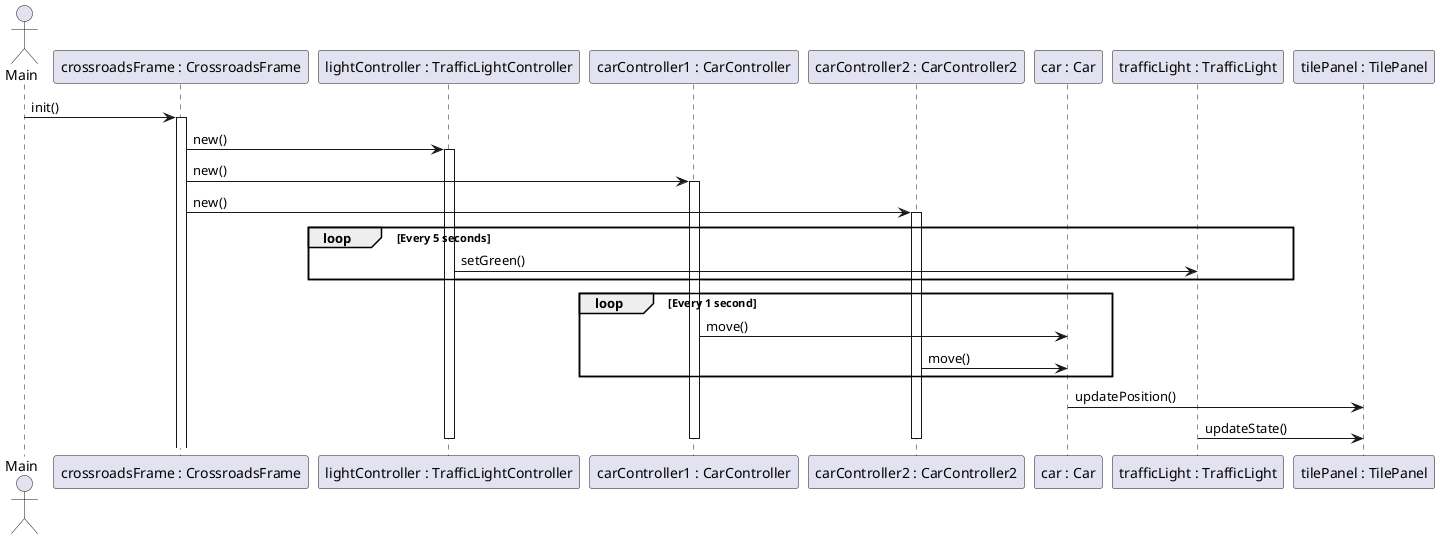 @startuml

actor Main
participant "crossroadsFrame : CrossroadsFrame" as CrossroadsFrame
participant "lightController : TrafficLightController" as TrafficLightController
participant "carController1 : CarController" as CarController1
participant "carController2 : CarController2" as CarController2
participant "car : Car" as Car
participant "trafficLight : TrafficLight" as TrafficLight
participant "tilePanel : TilePanel" as TilePanel

Main -> CrossroadsFrame: init()
activate CrossroadsFrame

CrossroadsFrame -> TrafficLightController: new()
activate TrafficLightController

CrossroadsFrame -> CarController1: new()
activate CarController1

CrossroadsFrame -> CarController2: new()
activate CarController2

loop Every 5 seconds
    TrafficLightController -> TrafficLight: setGreen()
end

loop Every 1 second
    CarController1 -> Car: move()
    CarController2 -> Car: move()
end

Car -> TilePanel: updatePosition()
TrafficLight -> TilePanel: updateState()

deactivate TrafficLightController
deactivate CarController1
deactivate CarController2

@enduml
